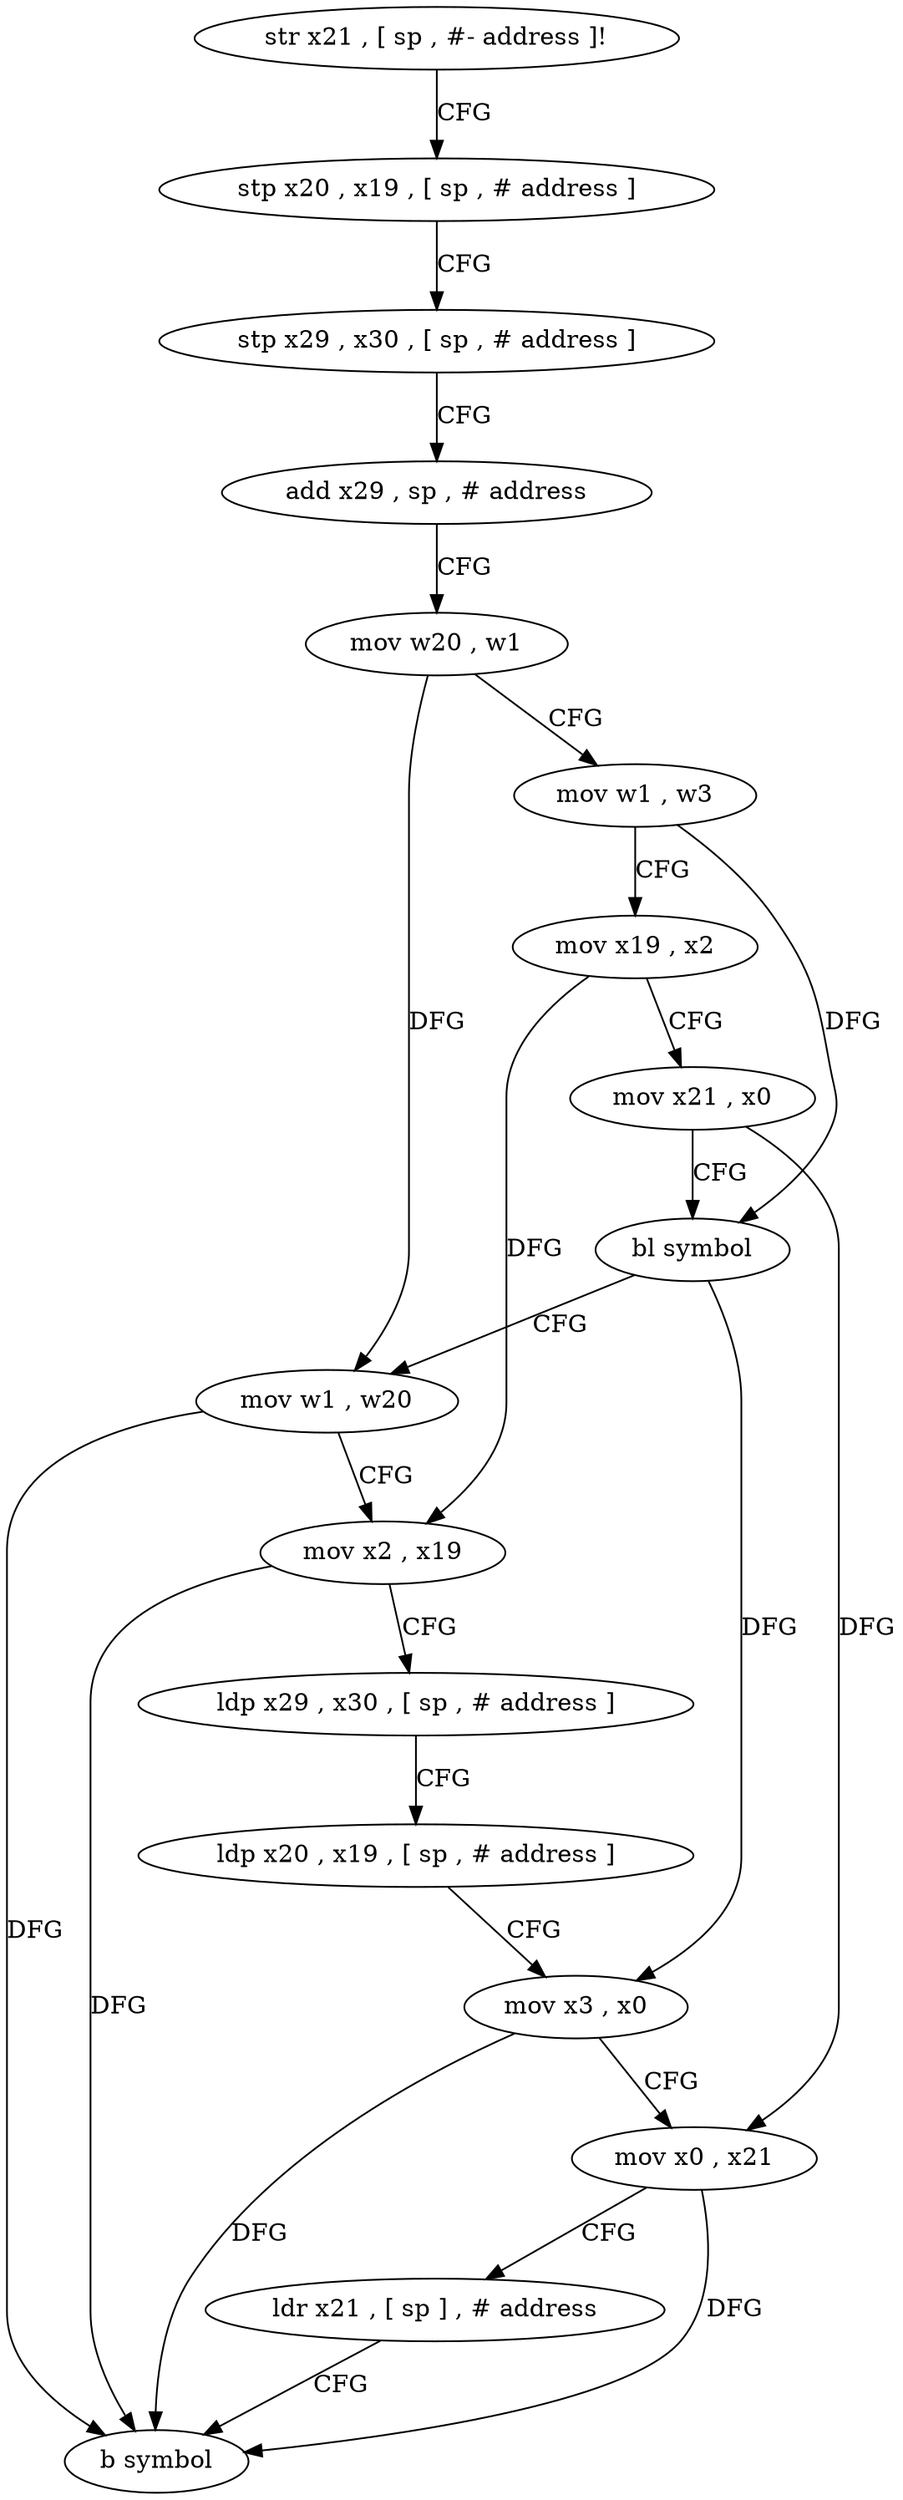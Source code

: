 digraph "func" {
"70292" [label = "str x21 , [ sp , #- address ]!" ]
"70296" [label = "stp x20 , x19 , [ sp , # address ]" ]
"70300" [label = "stp x29 , x30 , [ sp , # address ]" ]
"70304" [label = "add x29 , sp , # address" ]
"70308" [label = "mov w20 , w1" ]
"70312" [label = "mov w1 , w3" ]
"70316" [label = "mov x19 , x2" ]
"70320" [label = "mov x21 , x0" ]
"70324" [label = "bl symbol" ]
"70328" [label = "mov w1 , w20" ]
"70332" [label = "mov x2 , x19" ]
"70336" [label = "ldp x29 , x30 , [ sp , # address ]" ]
"70340" [label = "ldp x20 , x19 , [ sp , # address ]" ]
"70344" [label = "mov x3 , x0" ]
"70348" [label = "mov x0 , x21" ]
"70352" [label = "ldr x21 , [ sp ] , # address" ]
"70356" [label = "b symbol" ]
"70292" -> "70296" [ label = "CFG" ]
"70296" -> "70300" [ label = "CFG" ]
"70300" -> "70304" [ label = "CFG" ]
"70304" -> "70308" [ label = "CFG" ]
"70308" -> "70312" [ label = "CFG" ]
"70308" -> "70328" [ label = "DFG" ]
"70312" -> "70316" [ label = "CFG" ]
"70312" -> "70324" [ label = "DFG" ]
"70316" -> "70320" [ label = "CFG" ]
"70316" -> "70332" [ label = "DFG" ]
"70320" -> "70324" [ label = "CFG" ]
"70320" -> "70348" [ label = "DFG" ]
"70324" -> "70328" [ label = "CFG" ]
"70324" -> "70344" [ label = "DFG" ]
"70328" -> "70332" [ label = "CFG" ]
"70328" -> "70356" [ label = "DFG" ]
"70332" -> "70336" [ label = "CFG" ]
"70332" -> "70356" [ label = "DFG" ]
"70336" -> "70340" [ label = "CFG" ]
"70340" -> "70344" [ label = "CFG" ]
"70344" -> "70348" [ label = "CFG" ]
"70344" -> "70356" [ label = "DFG" ]
"70348" -> "70352" [ label = "CFG" ]
"70348" -> "70356" [ label = "DFG" ]
"70352" -> "70356" [ label = "CFG" ]
}
